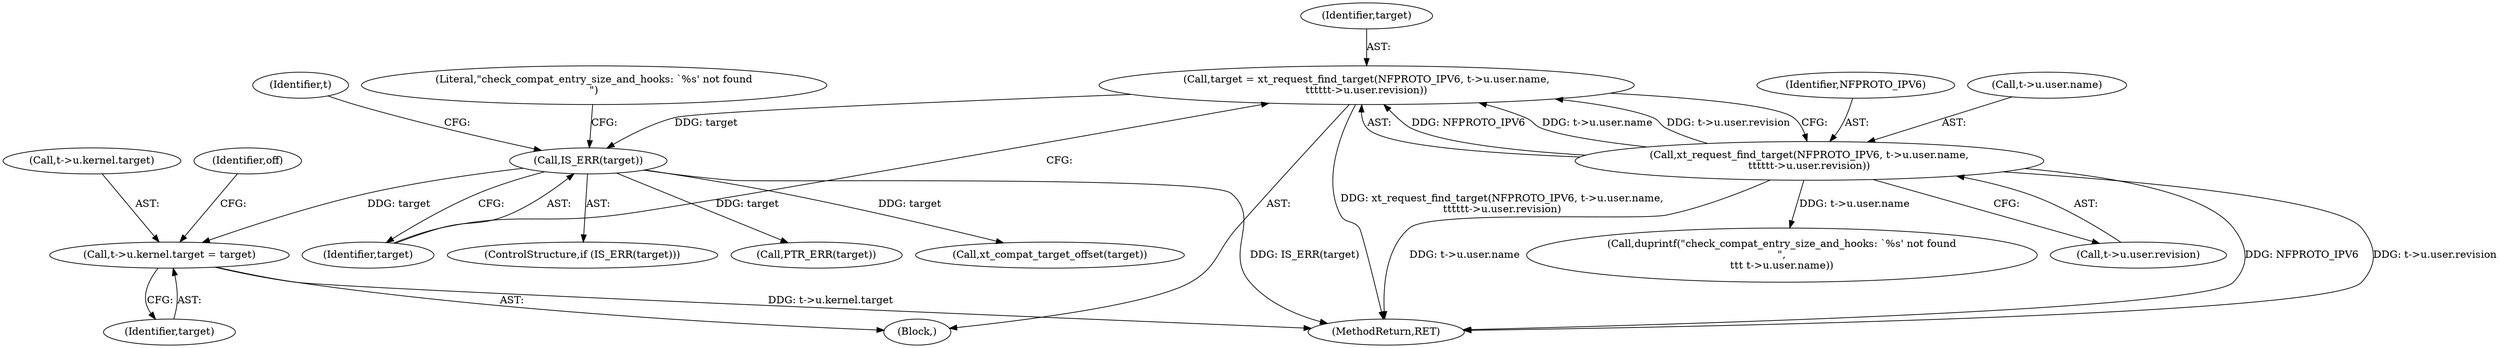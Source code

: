 digraph "0_linux_ce683e5f9d045e5d67d1312a42b359cb2ab2a13c_3@pointer" {
"1000256" [label="(Call,t->u.kernel.target = target)"];
"1000239" [label="(Call,IS_ERR(target))"];
"1000220" [label="(Call,target = xt_request_find_target(NFPROTO_IPV6, t->u.user.name,\n\t\t\t\t\tt->u.user.revision))"];
"1000222" [label="(Call,xt_request_find_target(NFPROTO_IPV6, t->u.user.name,\n\t\t\t\t\tt->u.user.revision))"];
"1000264" [label="(Identifier,target)"];
"1000257" [label="(Call,t->u.kernel.target)"];
"1000266" [label="(Identifier,off)"];
"1000242" [label="(Call,duprintf(\"check_compat_entry_size_and_hooks: `%s' not found\n\",\n\t\t\t t->u.user.name))"];
"1000111" [label="(Block,)"];
"1000223" [label="(Identifier,NFPROTO_IPV6)"];
"1000256" [label="(Call,t->u.kernel.target = target)"];
"1000240" [label="(Identifier,target)"];
"1000238" [label="(ControlStructure,if (IS_ERR(target)))"];
"1000220" [label="(Call,target = xt_request_find_target(NFPROTO_IPV6, t->u.user.name,\n\t\t\t\t\tt->u.user.revision))"];
"1000253" [label="(Call,PTR_ERR(target))"];
"1000239" [label="(Call,IS_ERR(target))"];
"1000222" [label="(Call,xt_request_find_target(NFPROTO_IPV6, t->u.user.name,\n\t\t\t\t\tt->u.user.revision))"];
"1000267" [label="(Call,xt_compat_target_offset(target))"];
"1000231" [label="(Call,t->u.user.revision)"];
"1000224" [label="(Call,t->u.user.name)"];
"1000243" [label="(Literal,\"check_compat_entry_size_and_hooks: `%s' not found\n\")"];
"1000221" [label="(Identifier,target)"];
"1000378" [label="(MethodReturn,RET)"];
"1000260" [label="(Identifier,t)"];
"1000256" -> "1000111"  [label="AST: "];
"1000256" -> "1000264"  [label="CFG: "];
"1000257" -> "1000256"  [label="AST: "];
"1000264" -> "1000256"  [label="AST: "];
"1000266" -> "1000256"  [label="CFG: "];
"1000256" -> "1000378"  [label="DDG: t->u.kernel.target"];
"1000239" -> "1000256"  [label="DDG: target"];
"1000239" -> "1000238"  [label="AST: "];
"1000239" -> "1000240"  [label="CFG: "];
"1000240" -> "1000239"  [label="AST: "];
"1000243" -> "1000239"  [label="CFG: "];
"1000260" -> "1000239"  [label="CFG: "];
"1000239" -> "1000378"  [label="DDG: IS_ERR(target)"];
"1000220" -> "1000239"  [label="DDG: target"];
"1000239" -> "1000253"  [label="DDG: target"];
"1000239" -> "1000267"  [label="DDG: target"];
"1000220" -> "1000111"  [label="AST: "];
"1000220" -> "1000222"  [label="CFG: "];
"1000221" -> "1000220"  [label="AST: "];
"1000222" -> "1000220"  [label="AST: "];
"1000240" -> "1000220"  [label="CFG: "];
"1000220" -> "1000378"  [label="DDG: xt_request_find_target(NFPROTO_IPV6, t->u.user.name,\n\t\t\t\t\tt->u.user.revision)"];
"1000222" -> "1000220"  [label="DDG: NFPROTO_IPV6"];
"1000222" -> "1000220"  [label="DDG: t->u.user.name"];
"1000222" -> "1000220"  [label="DDG: t->u.user.revision"];
"1000222" -> "1000231"  [label="CFG: "];
"1000223" -> "1000222"  [label="AST: "];
"1000224" -> "1000222"  [label="AST: "];
"1000231" -> "1000222"  [label="AST: "];
"1000222" -> "1000378"  [label="DDG: NFPROTO_IPV6"];
"1000222" -> "1000378"  [label="DDG: t->u.user.revision"];
"1000222" -> "1000378"  [label="DDG: t->u.user.name"];
"1000222" -> "1000242"  [label="DDG: t->u.user.name"];
}
